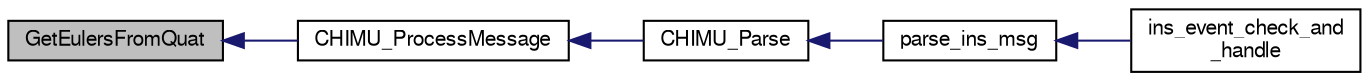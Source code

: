 digraph "GetEulersFromQuat"
{
  edge [fontname="FreeSans",fontsize="10",labelfontname="FreeSans",labelfontsize="10"];
  node [fontname="FreeSans",fontsize="10",shape=record];
  rankdir="LR";
  Node1 [label="GetEulersFromQuat",height=0.2,width=0.4,color="black", fillcolor="grey75", style="filled", fontcolor="black"];
  Node1 -> Node2 [dir="back",color="midnightblue",fontsize="10",style="solid",fontname="FreeSans"];
  Node2 [label="CHIMU_ProcessMessage",height=0.2,width=0.4,color="black", fillcolor="white", style="filled",URL="$imu__chimu_8h.html#a18b09515aee60d52a79df0c4b05d934d"];
  Node2 -> Node3 [dir="back",color="midnightblue",fontsize="10",style="solid",fontname="FreeSans"];
  Node3 [label="CHIMU_Parse",height=0.2,width=0.4,color="black", fillcolor="white", style="filled",URL="$imu__chimu_8h.html#a7ac39179eecc107f50d9730a179b1827"];
  Node3 -> Node4 [dir="back",color="midnightblue",fontsize="10",style="solid",fontname="FreeSans"];
  Node4 [label="parse_ins_msg",height=0.2,width=0.4,color="black", fillcolor="white", style="filled",URL="$ins__module_8h.html#a8cb976f9e02352af6815c51a4b18faec"];
  Node4 -> Node5 [dir="back",color="midnightblue",fontsize="10",style="solid",fontname="FreeSans"];
  Node5 [label="ins_event_check_and\l_handle",height=0.2,width=0.4,color="black", fillcolor="white", style="filled",URL="$ins__module_8h.html#ac34266139fe4658afe3bd0992441431a",tooltip="!SITL "];
}
